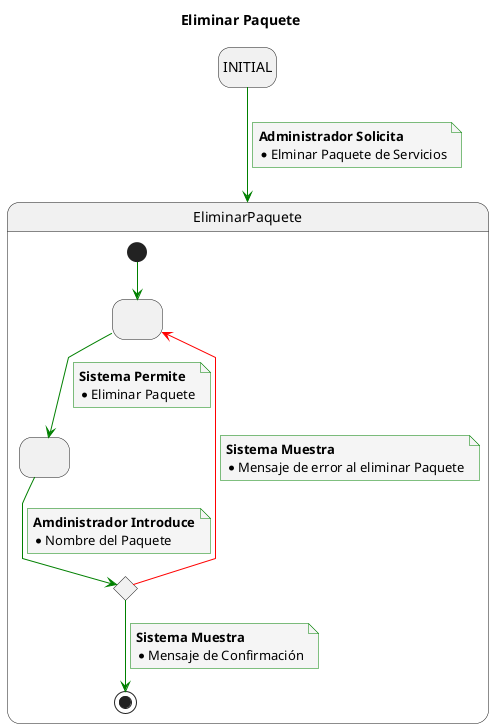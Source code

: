 @startuml
title Eliminar Paquete

skinparam {
    NoteBackgroundColor #whiteSmoke
    ArrowColor #green
    NoteBorderColor #green
    linetype polyline
}

hide empty description

state startState as "INITIAL"

startState --> EliminarPaquete
note on link
    <b>Administrador Solicita</b>
    * Elminar Paquete de Servicios
end note

state EliminarPaquete{
state 2 as " "
state 3 as " "
state 4 <<choice>>

[*] -down-> 2

2 -down-> 3
note on link
<b>Sistema Permite</b>
* Eliminar Paquete
end note

3 -down-> 4
note on link
<b>Amdinistrador Introduce</b>
* Nombre del Paquete
end note

4 -down-> [*]
note on link
<b>Sistema Muestra</b>
* Mensaje de Confirmación
end note

4 -[#red]-> 2
note on link
<b>Sistema Muestra</b>
* Mensaje de error al eliminar Paquete
end note

}
@enduml